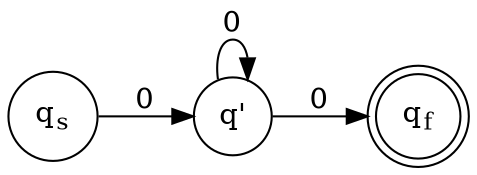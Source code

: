 digraph finite_state_machine {
    node [label="", shape=circle];
    
    qs[label=<q<sub>s</sub>>];
    qp[label=<q'>];
    qf[label=<q<sub>f</sub>>,shape="doublecircle"];    

    qs -> qp[label="0"];
    qp -> qf[label="0"];
    qp -> qp[label="0"];

    rankdir="LR";
}


